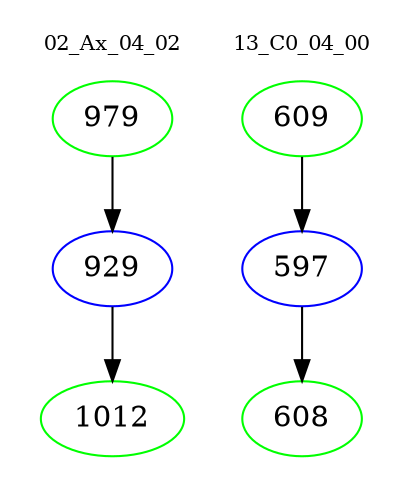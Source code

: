 digraph{
subgraph cluster_0 {
color = white
label = "02_Ax_04_02";
fontsize=10;
T0_979 [label="979", color="green"]
T0_979 -> T0_929 [color="black"]
T0_929 [label="929", color="blue"]
T0_929 -> T0_1012 [color="black"]
T0_1012 [label="1012", color="green"]
}
subgraph cluster_1 {
color = white
label = "13_C0_04_00";
fontsize=10;
T1_609 [label="609", color="green"]
T1_609 -> T1_597 [color="black"]
T1_597 [label="597", color="blue"]
T1_597 -> T1_608 [color="black"]
T1_608 [label="608", color="green"]
}
}
